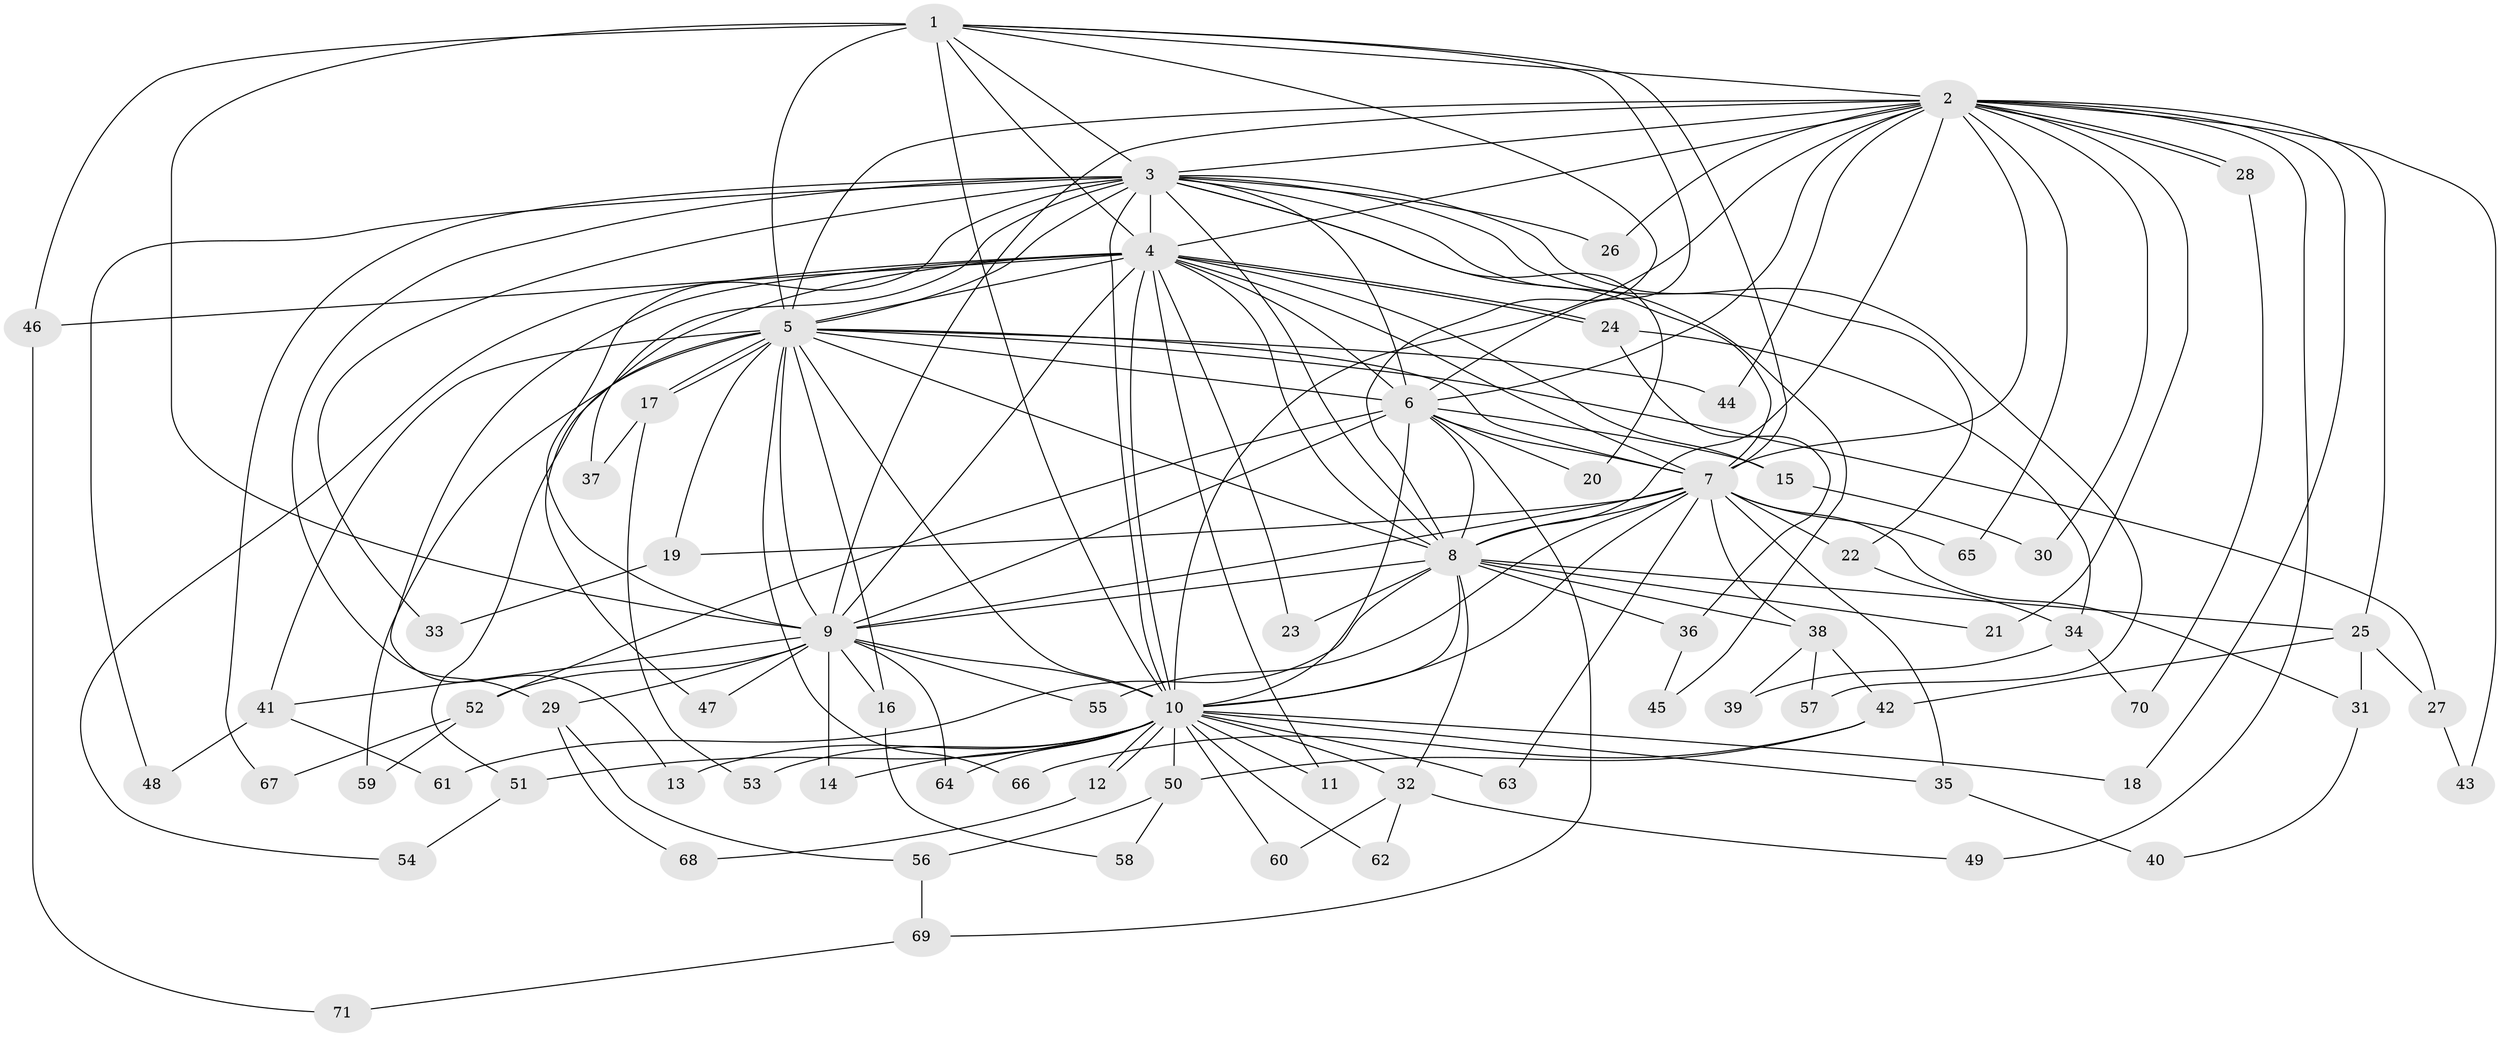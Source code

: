 // Generated by graph-tools (version 1.1) at 2025/49/03/09/25 03:49:35]
// undirected, 71 vertices, 167 edges
graph export_dot {
graph [start="1"]
  node [color=gray90,style=filled];
  1;
  2;
  3;
  4;
  5;
  6;
  7;
  8;
  9;
  10;
  11;
  12;
  13;
  14;
  15;
  16;
  17;
  18;
  19;
  20;
  21;
  22;
  23;
  24;
  25;
  26;
  27;
  28;
  29;
  30;
  31;
  32;
  33;
  34;
  35;
  36;
  37;
  38;
  39;
  40;
  41;
  42;
  43;
  44;
  45;
  46;
  47;
  48;
  49;
  50;
  51;
  52;
  53;
  54;
  55;
  56;
  57;
  58;
  59;
  60;
  61;
  62;
  63;
  64;
  65;
  66;
  67;
  68;
  69;
  70;
  71;
  1 -- 2;
  1 -- 3;
  1 -- 4;
  1 -- 5;
  1 -- 6;
  1 -- 7;
  1 -- 8;
  1 -- 9;
  1 -- 10;
  1 -- 46;
  2 -- 3;
  2 -- 4;
  2 -- 5;
  2 -- 6;
  2 -- 7;
  2 -- 8;
  2 -- 9;
  2 -- 10;
  2 -- 18;
  2 -- 21;
  2 -- 25;
  2 -- 26;
  2 -- 28;
  2 -- 28;
  2 -- 30;
  2 -- 43;
  2 -- 44;
  2 -- 49;
  2 -- 65;
  3 -- 4;
  3 -- 5;
  3 -- 6;
  3 -- 7;
  3 -- 8;
  3 -- 9;
  3 -- 10;
  3 -- 20;
  3 -- 22;
  3 -- 26;
  3 -- 29;
  3 -- 33;
  3 -- 37;
  3 -- 45;
  3 -- 48;
  3 -- 57;
  3 -- 67;
  4 -- 5;
  4 -- 6;
  4 -- 7;
  4 -- 8;
  4 -- 9;
  4 -- 10;
  4 -- 11;
  4 -- 13;
  4 -- 15;
  4 -- 23;
  4 -- 24;
  4 -- 24;
  4 -- 46;
  4 -- 47;
  4 -- 54;
  5 -- 6;
  5 -- 7;
  5 -- 8;
  5 -- 9;
  5 -- 10;
  5 -- 16;
  5 -- 17;
  5 -- 17;
  5 -- 19;
  5 -- 27;
  5 -- 41;
  5 -- 44;
  5 -- 51;
  5 -- 59;
  5 -- 66;
  6 -- 7;
  6 -- 8;
  6 -- 9;
  6 -- 10;
  6 -- 15;
  6 -- 20;
  6 -- 52;
  6 -- 69;
  7 -- 8;
  7 -- 9;
  7 -- 10;
  7 -- 19;
  7 -- 22;
  7 -- 31;
  7 -- 35;
  7 -- 38;
  7 -- 55;
  7 -- 63;
  7 -- 65;
  8 -- 9;
  8 -- 10;
  8 -- 21;
  8 -- 23;
  8 -- 25;
  8 -- 32;
  8 -- 36;
  8 -- 38;
  8 -- 61;
  9 -- 10;
  9 -- 14;
  9 -- 16;
  9 -- 29;
  9 -- 41;
  9 -- 47;
  9 -- 52;
  9 -- 55;
  9 -- 64;
  10 -- 11;
  10 -- 12;
  10 -- 12;
  10 -- 13;
  10 -- 14;
  10 -- 18;
  10 -- 32;
  10 -- 35;
  10 -- 50;
  10 -- 51;
  10 -- 53;
  10 -- 60;
  10 -- 62;
  10 -- 63;
  10 -- 64;
  12 -- 68;
  15 -- 30;
  16 -- 58;
  17 -- 37;
  17 -- 53;
  19 -- 33;
  22 -- 34;
  24 -- 34;
  24 -- 36;
  25 -- 27;
  25 -- 31;
  25 -- 42;
  27 -- 43;
  28 -- 70;
  29 -- 56;
  29 -- 68;
  31 -- 40;
  32 -- 49;
  32 -- 60;
  32 -- 62;
  34 -- 39;
  34 -- 70;
  35 -- 40;
  36 -- 45;
  38 -- 39;
  38 -- 42;
  38 -- 57;
  41 -- 48;
  41 -- 61;
  42 -- 50;
  42 -- 66;
  46 -- 71;
  50 -- 56;
  50 -- 58;
  51 -- 54;
  52 -- 59;
  52 -- 67;
  56 -- 69;
  69 -- 71;
}
